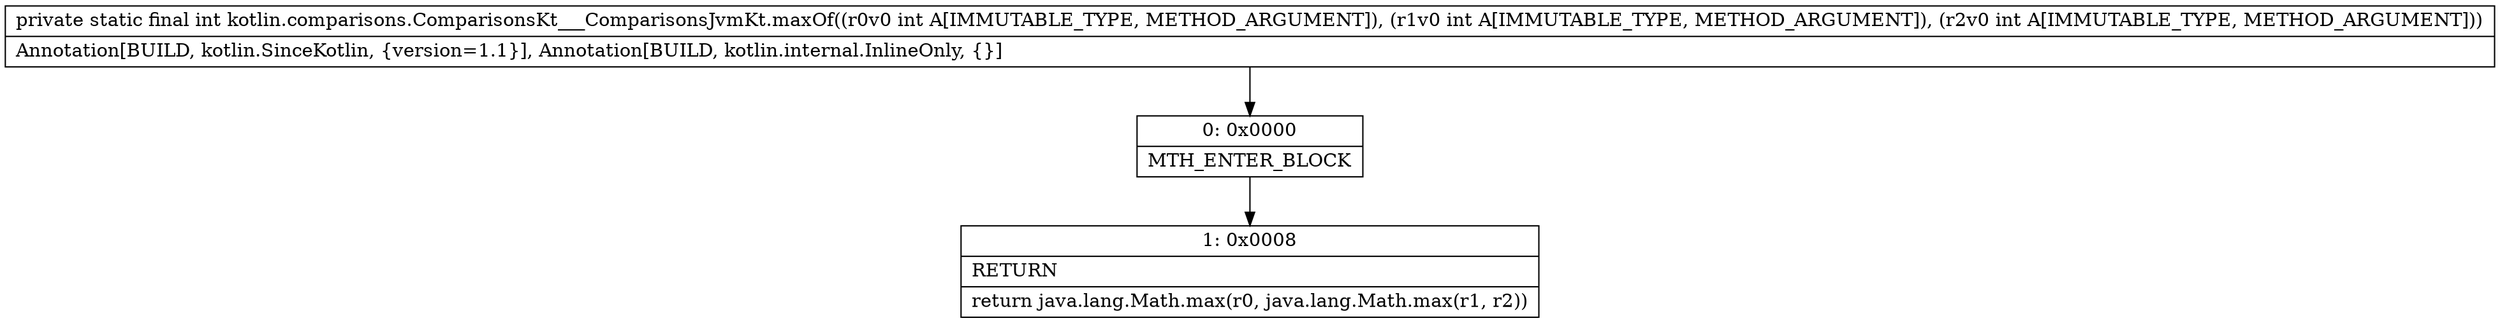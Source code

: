 digraph "CFG forkotlin.comparisons.ComparisonsKt___ComparisonsJvmKt.maxOf(III)I" {
Node_0 [shape=record,label="{0\:\ 0x0000|MTH_ENTER_BLOCK\l}"];
Node_1 [shape=record,label="{1\:\ 0x0008|RETURN\l|return java.lang.Math.max(r0, java.lang.Math.max(r1, r2))\l}"];
MethodNode[shape=record,label="{private static final int kotlin.comparisons.ComparisonsKt___ComparisonsJvmKt.maxOf((r0v0 int A[IMMUTABLE_TYPE, METHOD_ARGUMENT]), (r1v0 int A[IMMUTABLE_TYPE, METHOD_ARGUMENT]), (r2v0 int A[IMMUTABLE_TYPE, METHOD_ARGUMENT]))  | Annotation[BUILD, kotlin.SinceKotlin, \{version=1.1\}], Annotation[BUILD, kotlin.internal.InlineOnly, \{\}]\l}"];
MethodNode -> Node_0;
Node_0 -> Node_1;
}

